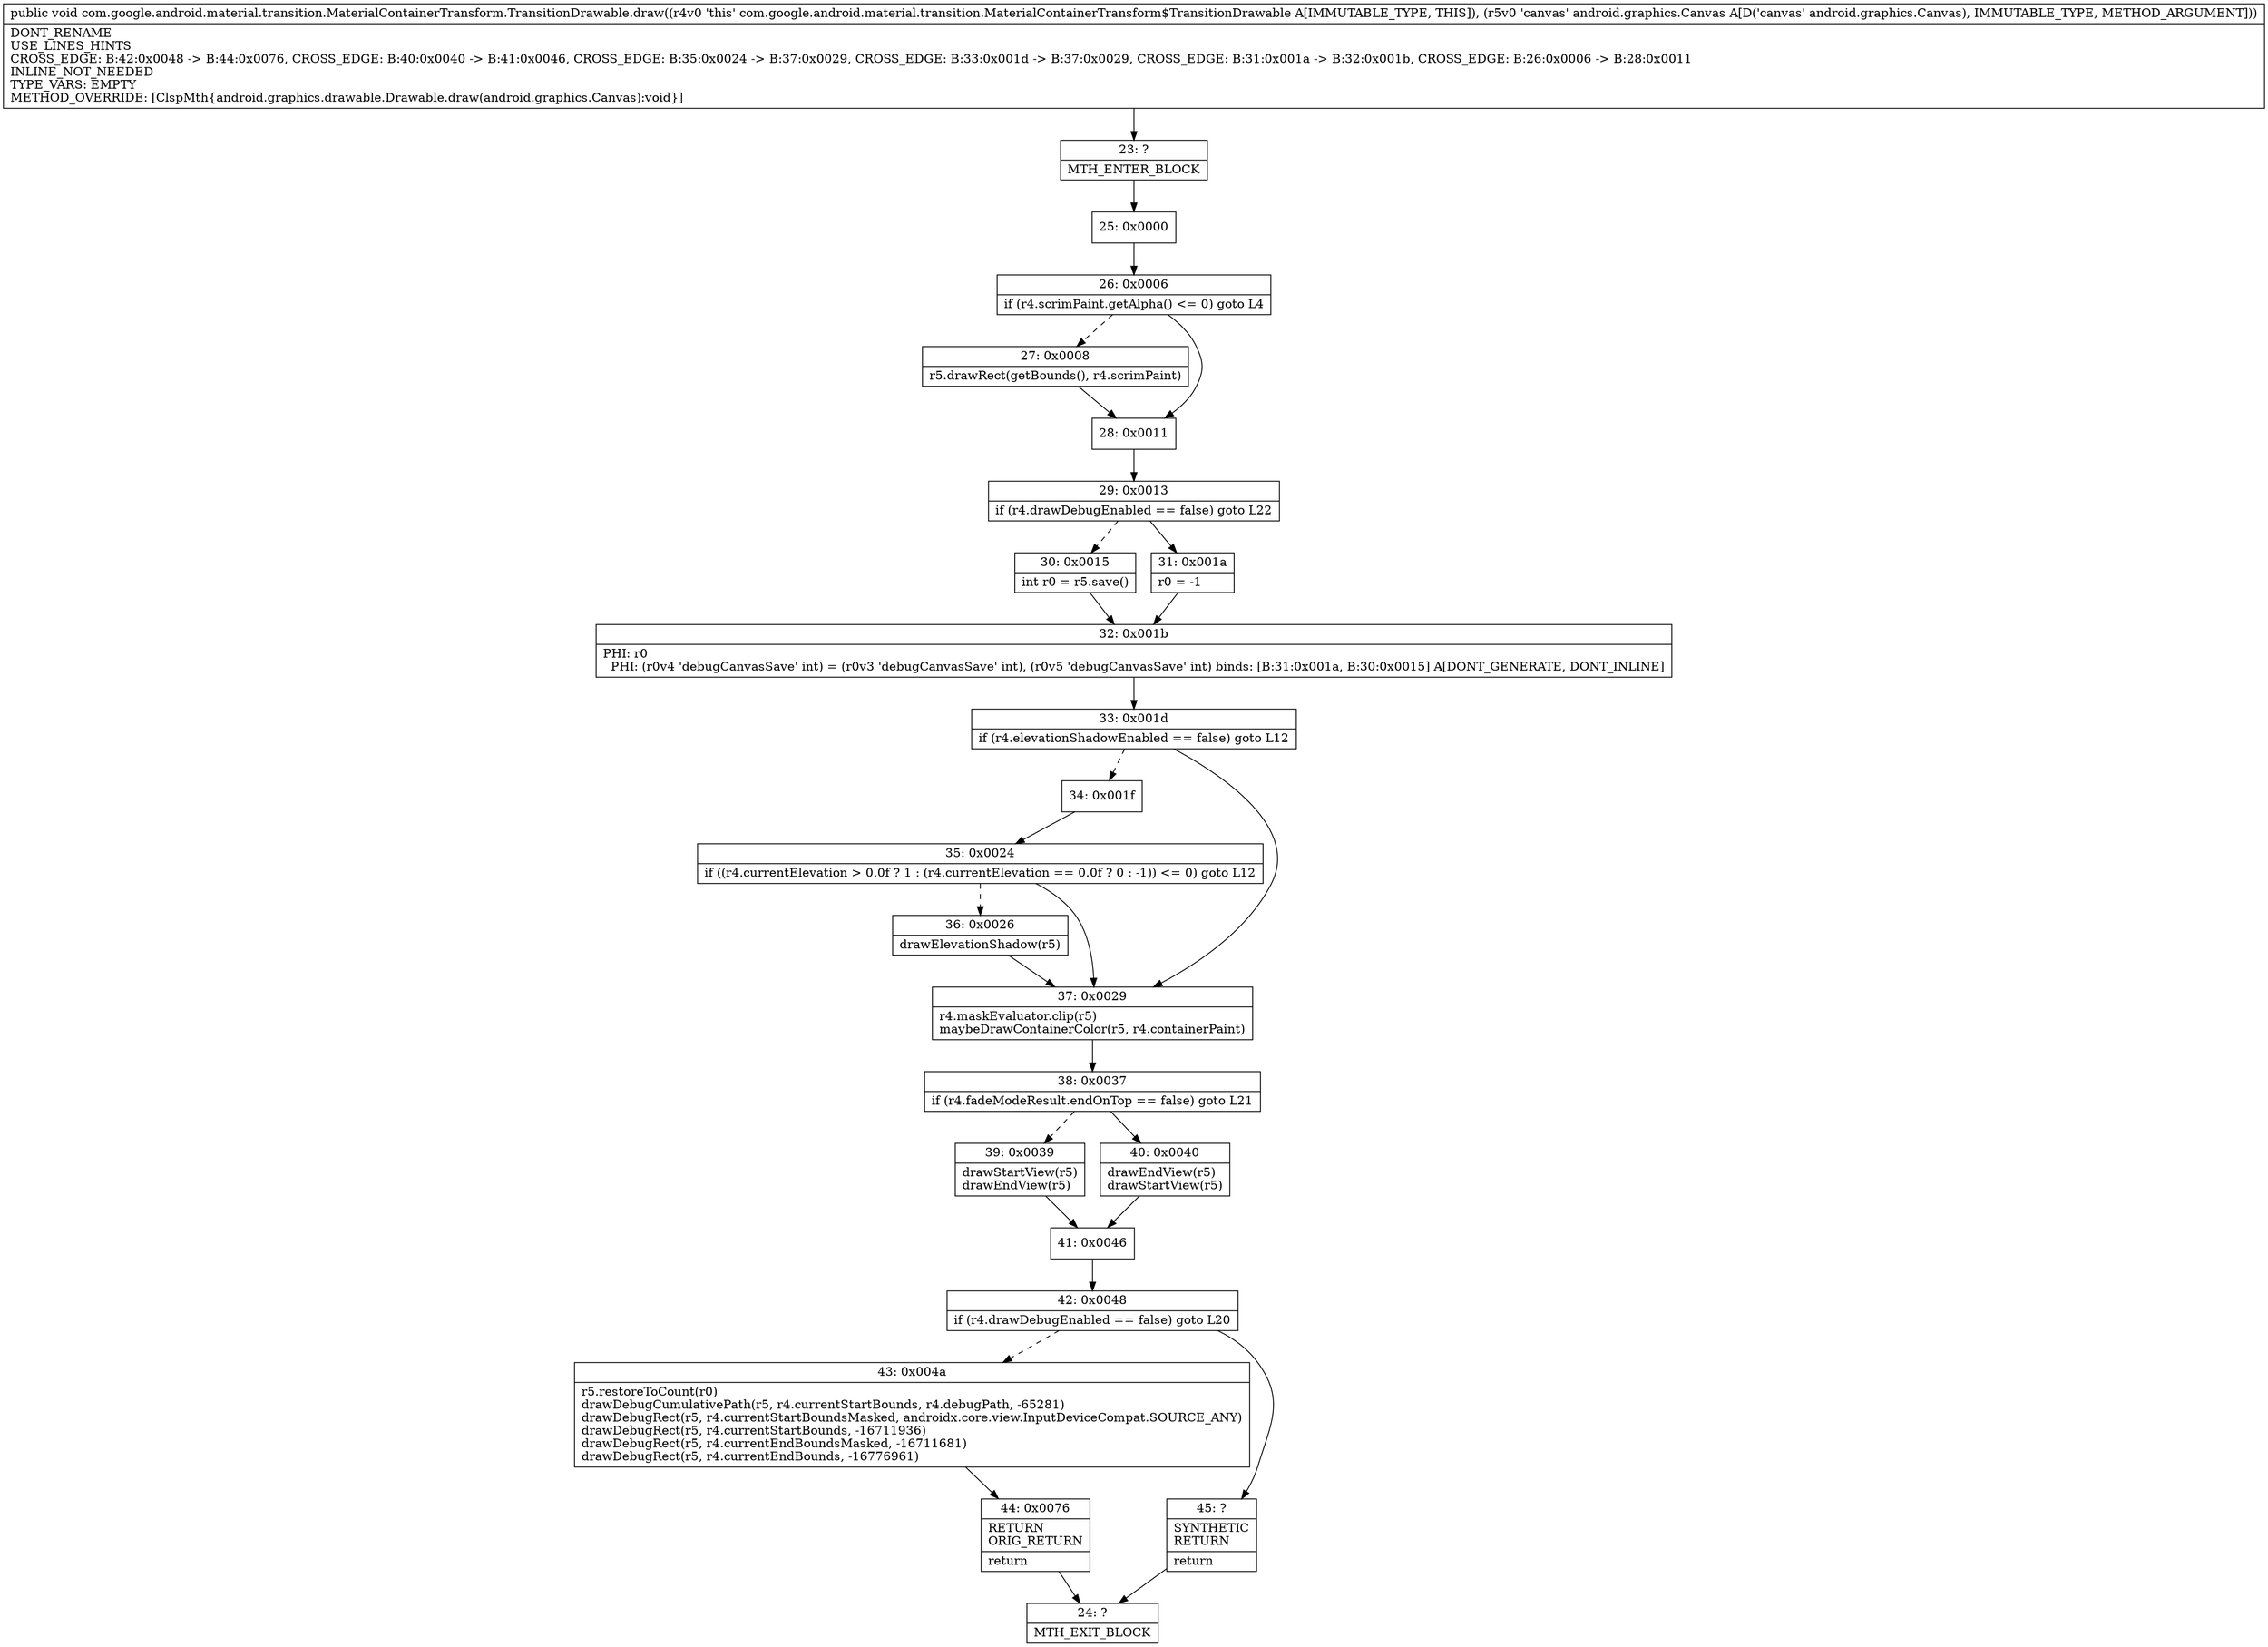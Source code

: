 digraph "CFG forcom.google.android.material.transition.MaterialContainerTransform.TransitionDrawable.draw(Landroid\/graphics\/Canvas;)V" {
Node_23 [shape=record,label="{23\:\ ?|MTH_ENTER_BLOCK\l}"];
Node_25 [shape=record,label="{25\:\ 0x0000}"];
Node_26 [shape=record,label="{26\:\ 0x0006|if (r4.scrimPaint.getAlpha() \<= 0) goto L4\l}"];
Node_27 [shape=record,label="{27\:\ 0x0008|r5.drawRect(getBounds(), r4.scrimPaint)\l}"];
Node_28 [shape=record,label="{28\:\ 0x0011}"];
Node_29 [shape=record,label="{29\:\ 0x0013|if (r4.drawDebugEnabled == false) goto L22\l}"];
Node_30 [shape=record,label="{30\:\ 0x0015|int r0 = r5.save()\l}"];
Node_32 [shape=record,label="{32\:\ 0x001b|PHI: r0 \l  PHI: (r0v4 'debugCanvasSave' int) = (r0v3 'debugCanvasSave' int), (r0v5 'debugCanvasSave' int) binds: [B:31:0x001a, B:30:0x0015] A[DONT_GENERATE, DONT_INLINE]\l}"];
Node_33 [shape=record,label="{33\:\ 0x001d|if (r4.elevationShadowEnabled == false) goto L12\l}"];
Node_34 [shape=record,label="{34\:\ 0x001f}"];
Node_35 [shape=record,label="{35\:\ 0x0024|if ((r4.currentElevation \> 0.0f ? 1 : (r4.currentElevation == 0.0f ? 0 : \-1)) \<= 0) goto L12\l}"];
Node_36 [shape=record,label="{36\:\ 0x0026|drawElevationShadow(r5)\l}"];
Node_37 [shape=record,label="{37\:\ 0x0029|r4.maskEvaluator.clip(r5)\lmaybeDrawContainerColor(r5, r4.containerPaint)\l}"];
Node_38 [shape=record,label="{38\:\ 0x0037|if (r4.fadeModeResult.endOnTop == false) goto L21\l}"];
Node_39 [shape=record,label="{39\:\ 0x0039|drawStartView(r5)\ldrawEndView(r5)\l}"];
Node_41 [shape=record,label="{41\:\ 0x0046}"];
Node_42 [shape=record,label="{42\:\ 0x0048|if (r4.drawDebugEnabled == false) goto L20\l}"];
Node_43 [shape=record,label="{43\:\ 0x004a|r5.restoreToCount(r0)\ldrawDebugCumulativePath(r5, r4.currentStartBounds, r4.debugPath, \-65281)\ldrawDebugRect(r5, r4.currentStartBoundsMasked, androidx.core.view.InputDeviceCompat.SOURCE_ANY)\ldrawDebugRect(r5, r4.currentStartBounds, \-16711936)\ldrawDebugRect(r5, r4.currentEndBoundsMasked, \-16711681)\ldrawDebugRect(r5, r4.currentEndBounds, \-16776961)\l}"];
Node_44 [shape=record,label="{44\:\ 0x0076|RETURN\lORIG_RETURN\l|return\l}"];
Node_24 [shape=record,label="{24\:\ ?|MTH_EXIT_BLOCK\l}"];
Node_45 [shape=record,label="{45\:\ ?|SYNTHETIC\lRETURN\l|return\l}"];
Node_40 [shape=record,label="{40\:\ 0x0040|drawEndView(r5)\ldrawStartView(r5)\l}"];
Node_31 [shape=record,label="{31\:\ 0x001a|r0 = \-1\l}"];
MethodNode[shape=record,label="{public void com.google.android.material.transition.MaterialContainerTransform.TransitionDrawable.draw((r4v0 'this' com.google.android.material.transition.MaterialContainerTransform$TransitionDrawable A[IMMUTABLE_TYPE, THIS]), (r5v0 'canvas' android.graphics.Canvas A[D('canvas' android.graphics.Canvas), IMMUTABLE_TYPE, METHOD_ARGUMENT]))  | DONT_RENAME\lUSE_LINES_HINTS\lCROSS_EDGE: B:42:0x0048 \-\> B:44:0x0076, CROSS_EDGE: B:40:0x0040 \-\> B:41:0x0046, CROSS_EDGE: B:35:0x0024 \-\> B:37:0x0029, CROSS_EDGE: B:33:0x001d \-\> B:37:0x0029, CROSS_EDGE: B:31:0x001a \-\> B:32:0x001b, CROSS_EDGE: B:26:0x0006 \-\> B:28:0x0011\lINLINE_NOT_NEEDED\lTYPE_VARS: EMPTY\lMETHOD_OVERRIDE: [ClspMth\{android.graphics.drawable.Drawable.draw(android.graphics.Canvas):void\}]\l}"];
MethodNode -> Node_23;Node_23 -> Node_25;
Node_25 -> Node_26;
Node_26 -> Node_27[style=dashed];
Node_26 -> Node_28;
Node_27 -> Node_28;
Node_28 -> Node_29;
Node_29 -> Node_30[style=dashed];
Node_29 -> Node_31;
Node_30 -> Node_32;
Node_32 -> Node_33;
Node_33 -> Node_34[style=dashed];
Node_33 -> Node_37;
Node_34 -> Node_35;
Node_35 -> Node_36[style=dashed];
Node_35 -> Node_37;
Node_36 -> Node_37;
Node_37 -> Node_38;
Node_38 -> Node_39[style=dashed];
Node_38 -> Node_40;
Node_39 -> Node_41;
Node_41 -> Node_42;
Node_42 -> Node_43[style=dashed];
Node_42 -> Node_45;
Node_43 -> Node_44;
Node_44 -> Node_24;
Node_45 -> Node_24;
Node_40 -> Node_41;
Node_31 -> Node_32;
}

